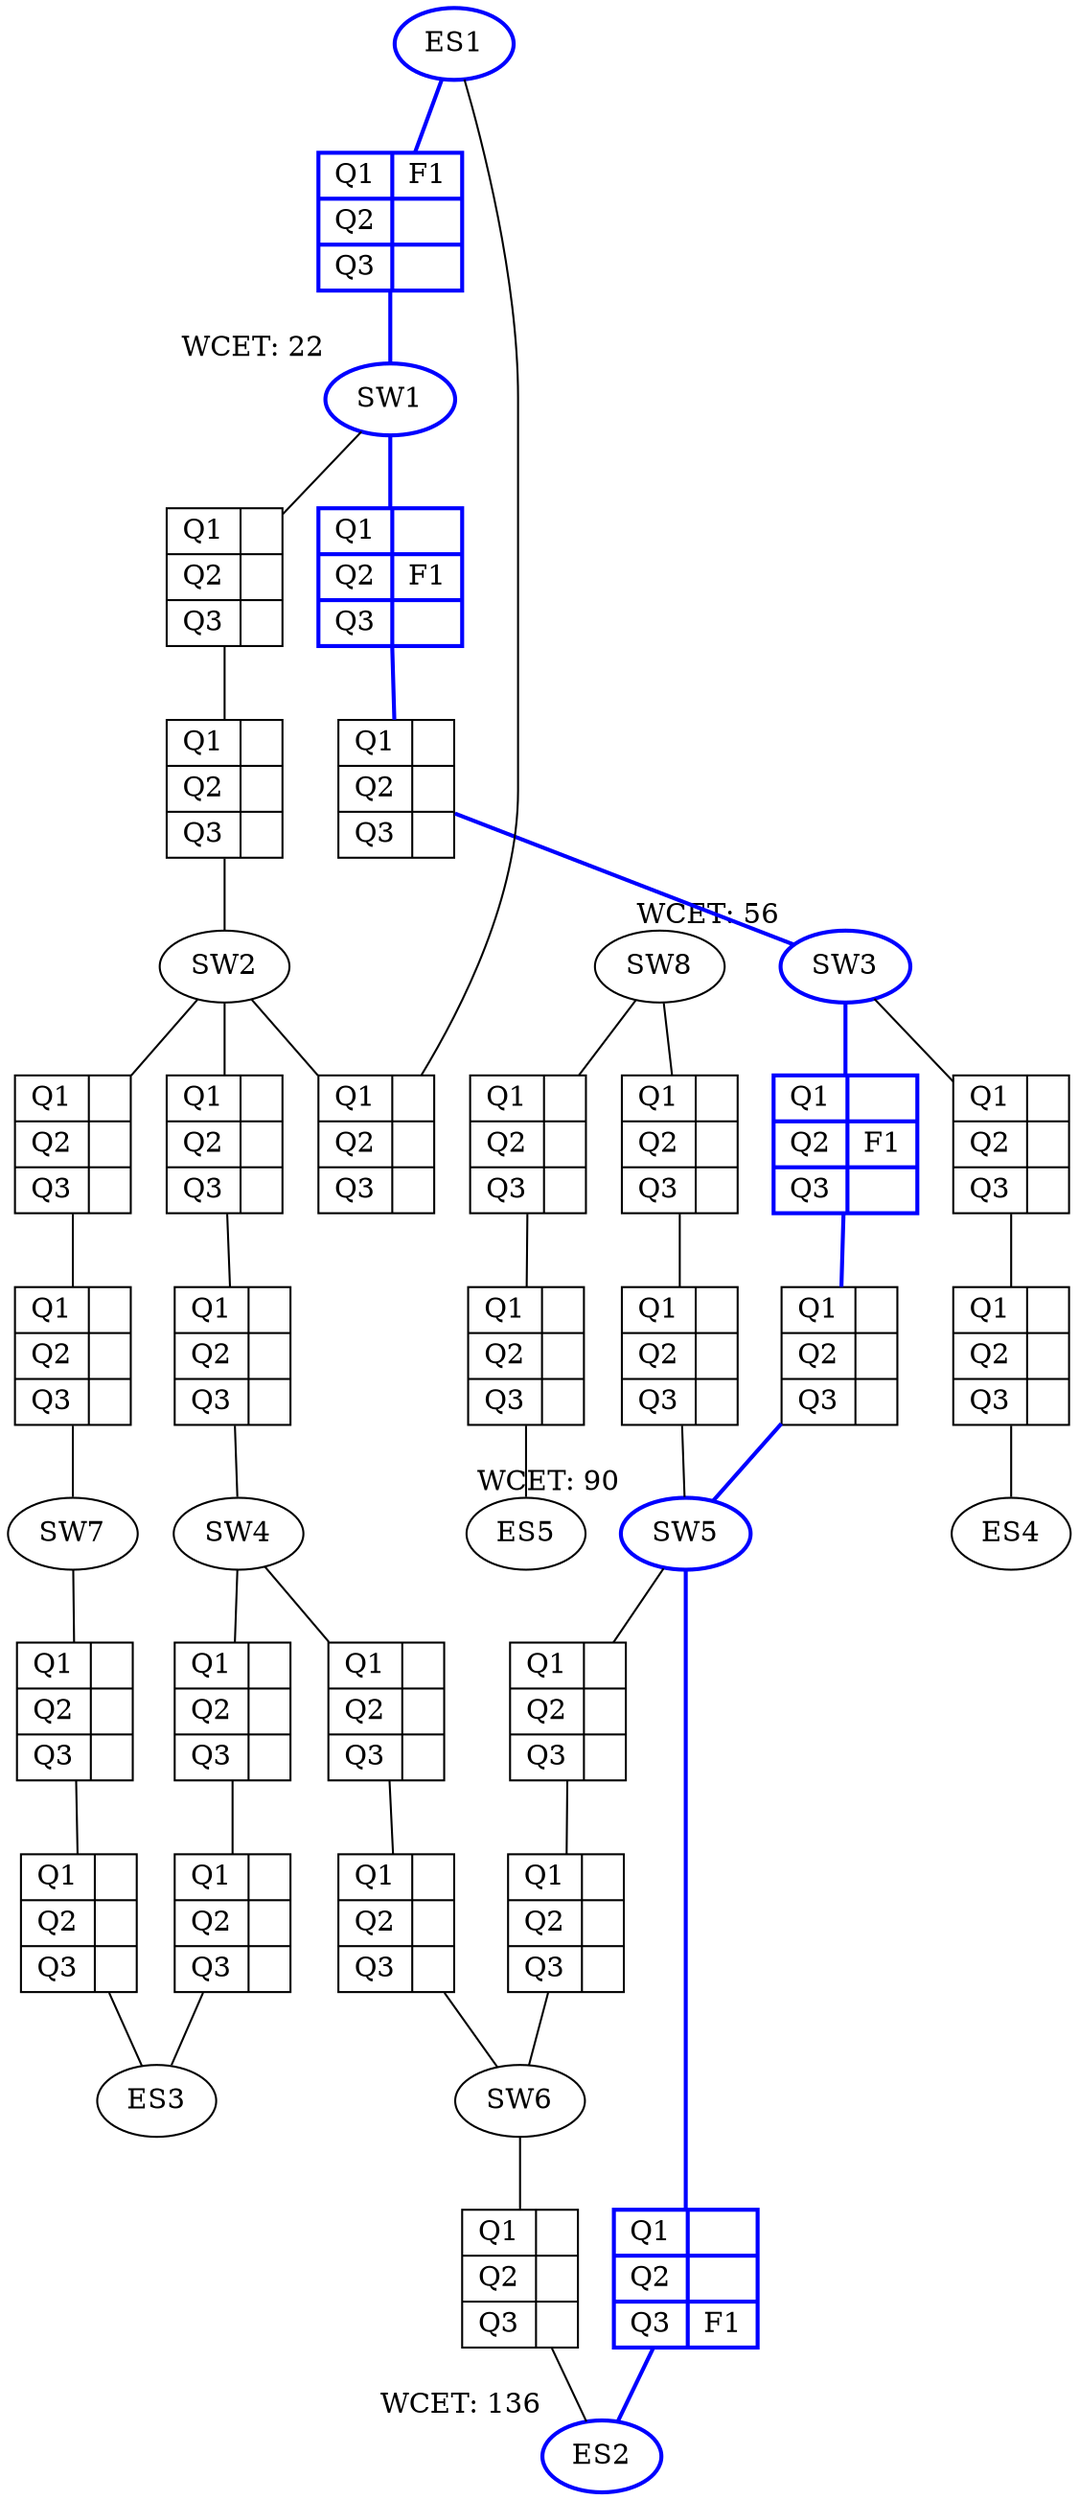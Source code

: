 // Network Topology
digraph {
	ES1 [color=blue style=bold]
	SW1 [color=blue style=bold xlabel="WCET: 22"]
	SW1ES1 [label="{ Q1 | Q2 | Q3 } | { F1|| }" color=blue shape=record style=bold]
	ES1 -> SW1ES1 [arrowhead=none color=blue style=bold]
	SW1ES1 -> SW1 [arrowhead=none color=blue style=bold]
	SW1 [color=blue style=bold]
	SW2
	SW2SW1 [label="{ Q1 | Q2 | Q3 } | { || }" shape=record]
	SW2SW11 [label="{ Q1 | Q2 | Q3 } | { || }" shape=record]
	SW1 -> SW2SW1 [arrowhead=none]
	SW2SW1 -> SW2SW11 [arrowhead=none]
	SW2SW11 -> SW2 [arrowhead=none]
	SW3 [color=blue style=bold xlabel="WCET: 56"]
	SW3SW1 [label="{ Q1 | Q2 | Q3 } | { |F1| }" color=blue shape=record style=bold]
	SW1 -> SW3SW1 [arrowhead=none color=blue style=bold]
	SW3SW1 -> SW3SW11 [arrowhead=none color=blue style=bold]
	SW3SW11 -> SW3 [arrowhead=none color=blue style=bold]
	SW3SW11 [label="{ Q1 | Q2 | Q3 } | { || }" shape=record]
	SW2
	SW4
	SW4SW2 [label="{ Q1 | Q2 | Q3 } | { || }" shape=record]
	SW4SW21 [label="{ Q1 | Q2 | Q3 } | { || }" shape=record]
	SW2 -> SW4SW2 [arrowhead=none]
	SW4SW2 -> SW4SW21 [arrowhead=none]
	SW4SW21 -> SW4 [arrowhead=none]
	SW7
	SW7SW2 [label="{ Q1 | Q2 | Q3 } | { || }" shape=record]
	SW7SW21 [label="{ Q1 | Q2 | Q3 } | { || }" shape=record]
	SW2 -> SW7SW2 [arrowhead=none]
	SW7SW2 -> SW7SW21 [arrowhead=none]
	SW7SW21 -> SW7 [arrowhead=none]
	ES1 [color=blue style=bold]
	ES1SW2 [label="{ Q1 | Q2 | Q3 } | { || }" shape=record]
	SW2 -> ES1SW2 [arrowhead=none]
	ES1SW2 -> ES1 [arrowhead=none]
	SW3 [color=blue style=bold]
	SW5 [color=blue style=bold xlabel="WCET: 90"]
	SW5SW3 [label="{ Q1 | Q2 | Q3 } | { |F1| }" color=blue shape=record style=bold]
	SW3 -> SW5SW3 [arrowhead=none color=blue style=bold]
	SW5SW3 -> SW5SW31 [arrowhead=none color=blue style=bold]
	SW5SW31 -> SW5 [arrowhead=none color=blue style=bold]
	SW5SW31 [label="{ Q1 | Q2 | Q3 } | { || }" shape=record]
	ES4
	ES4SW3 [label="{ Q1 | Q2 | Q3 } | { || }" shape=record]
	ES4SW31 [label="{ Q1 | Q2 | Q3 } | { || }" shape=record]
	SW3 -> ES4SW3 [arrowhead=none]
	ES4SW3 -> ES4SW31 [arrowhead=none]
	ES4SW31 -> ES4 [arrowhead=none]
	SW4
	SW6
	SW6SW4 [label="{ Q1 | Q2 | Q3 } | { || }" shape=record]
	SW6SW41 [label="{ Q1 | Q2 | Q3 } | { || }" shape=record]
	SW4 -> SW6SW4 [arrowhead=none]
	SW6SW4 -> SW6SW41 [arrowhead=none]
	SW6SW41 -> SW6 [arrowhead=none]
	ES3
	ES3SW4 [label="{ Q1 | Q2 | Q3 } | { || }" shape=record]
	ES3SW41 [label="{ Q1 | Q2 | Q3 } | { || }" shape=record]
	SW4 -> ES3SW4 [arrowhead=none]
	ES3SW4 -> ES3SW41 [arrowhead=none]
	ES3SW41 -> ES3 [arrowhead=none]
	SW5 [color=blue style=bold]
	SW6
	SW6SW5 [label="{ Q1 | Q2 | Q3 } | { || }" shape=record]
	SW6SW51 [label="{ Q1 | Q2 | Q3 } | { || }" shape=record]
	SW5 -> SW6SW5 [arrowhead=none]
	SW6SW5 -> SW6SW51 [arrowhead=none]
	SW6SW51 -> SW6 [arrowhead=none]
	ES2 [color=blue style=bold xlabel="WCET: 136"]
	ES2SW5 [label="{ Q1 | Q2 | Q3 } | { ||F1 }" color=blue shape=record style=bold]
	SW5 -> ES2SW5 [arrowhead=none color=blue style=bold]
	ES2SW5 -> ES2 [arrowhead=none color=blue style=bold]
	SW6
	ES2 [color=blue style=bold]
	ES2SW6 [label="{ Q1 | Q2 | Q3 } | { || }" shape=record]
	SW6 -> ES2SW6 [arrowhead=none]
	ES2SW6 -> ES2 [arrowhead=none]
	SW7
	ES3
	ES3SW7 [label="{ Q1 | Q2 | Q3 } | { || }" shape=record]
	ES3SW71 [label="{ Q1 | Q2 | Q3 } | { || }" shape=record]
	SW7 -> ES3SW7 [arrowhead=none]
	ES3SW7 -> ES3SW71 [arrowhead=none]
	ES3SW71 -> ES3 [arrowhead=none]
	SW8
	SW5 [color=blue style=bold]
	SW5SW8 [label="{ Q1 | Q2 | Q3 } | { || }" shape=record]
	SW8 -> SW5SW8 [arrowhead=none]
	SW5SW8 -> SW5SW81 [arrowhead=none]
	SW5SW81 -> SW5 [arrowhead=none]
	SW5SW81 [label="{ Q1 | Q2 | Q3 } | { || }" shape=record]
	ES5
	ES5SW8 [label="{ Q1 | Q2 | Q3 } | { || }" shape=record]
	ES5SW81 [label="{ Q1 | Q2 | Q3 } | { || }" shape=record]
	SW8 -> ES5SW8 [arrowhead=none]
	ES5SW8 -> ES5SW81 [arrowhead=none]
	ES5SW81 -> ES5 [arrowhead=none]
}
